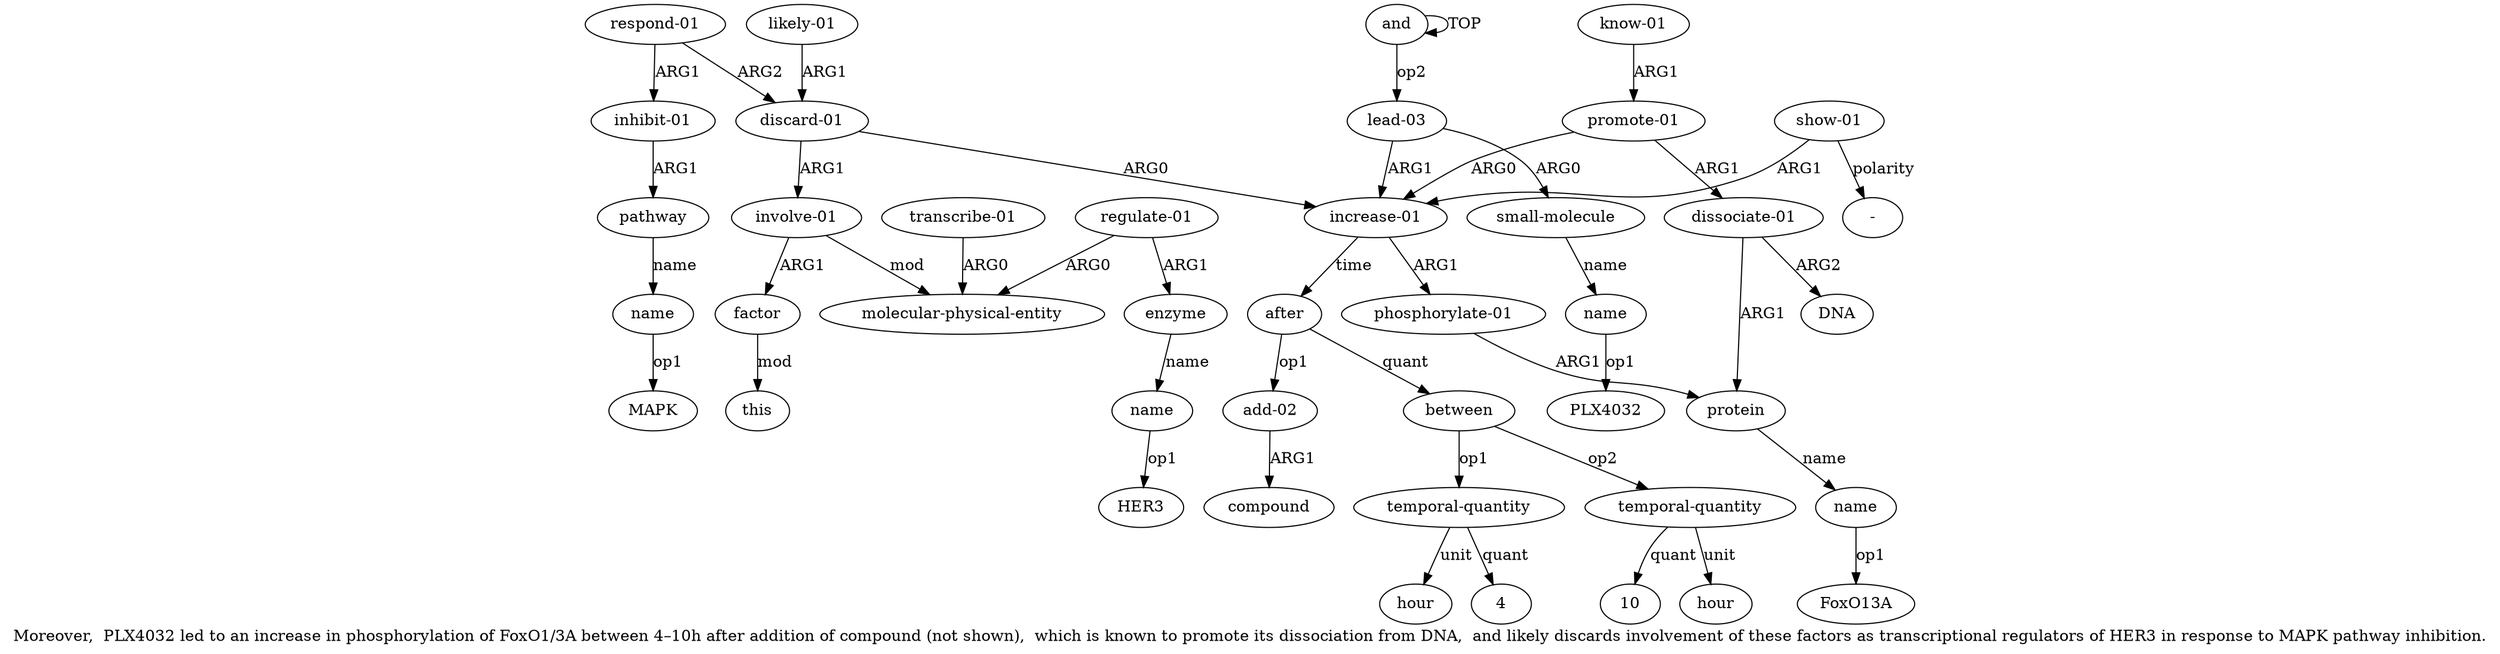 digraph  {
	graph [label="Moreover,  PLX4032 led to an increase in phosphorylation of FoxO1/3A between 4–10h after addition of compound (not shown),  which \
is known to promote its dissociation from DNA,  and likely discards involvement of these factors as transcriptional regulators of \
HER3 in response to MAPK pathway inhibition."];
	node [label="\N"];
	a20	 [color=black,
		gold_ind=20,
		gold_label="know-01",
		label="know-01",
		test_ind=20,
		test_label="know-01"];
	a17	 [color=black,
		gold_ind=17,
		gold_label="promote-01",
		label="promote-01",
		test_ind=17,
		test_label="promote-01"];
	a20 -> a17 [key=0,
	color=black,
	gold_label=ARG1,
	label=ARG1,
	test_label=ARG1];
a21 [color=black,
	gold_ind=21,
	gold_label="discard-01",
	label="discard-01",
	test_ind=21,
	test_label="discard-01"];
a22 [color=black,
	gold_ind=22,
	gold_label="involve-01",
	label="involve-01",
	test_ind=22,
	test_label="involve-01"];
a21 -> a22 [key=0,
color=black,
gold_label=ARG1,
label=ARG1,
test_label=ARG1];
a4 [color=black,
gold_ind=4,
gold_label="increase-01",
label="increase-01",
test_ind=4,
test_label="increase-01"];
a21 -> a4 [key=0,
color=black,
gold_label=ARG0,
label=ARG0,
test_label=ARG0];
a23 [color=black,
gold_ind=23,
gold_label=factor,
label=factor,
test_ind=23,
test_label=factor];
a22 -> a23 [key=0,
color=black,
gold_label=ARG1,
label=ARG1,
test_label=ARG1];
a25 [color=black,
gold_ind=25,
gold_label="molecular-physical-entity",
label="molecular-physical-entity",
test_ind=25,
test_label="molecular-physical-entity"];
a22 -> a25 [key=0,
color=black,
gold_label=mod,
label=mod,
test_label=mod];
a24 [color=black,
gold_ind=24,
gold_label=this,
label=this,
test_ind=24,
test_label=this];
a23 -> a24 [key=0,
color=black,
gold_label=mod,
label=mod,
test_label=mod];
a26 [color=black,
gold_ind=26,
gold_label="regulate-01",
label="regulate-01",
test_ind=26,
test_label="regulate-01"];
a26 -> a25 [key=0,
color=black,
gold_label=ARG0,
label=ARG0,
test_label=ARG0];
a27 [color=black,
gold_ind=27,
gold_label=enzyme,
label=enzyme,
test_ind=27,
test_label=enzyme];
a26 -> a27 [key=0,
color=black,
gold_label=ARG1,
label=ARG1,
test_label=ARG1];
a28 [color=black,
gold_ind=28,
gold_label=name,
label=name,
test_ind=28,
test_label=name];
a27 -> a28 [key=0,
color=black,
gold_label=name,
label=name,
test_label=name];
"a28 HER3" [color=black,
gold_ind=-1,
gold_label=HER3,
label=HER3,
test_ind=-1,
test_label=HER3];
a28 -> "a28 HER3" [key=0,
color=black,
gold_label=op1,
label=op1,
test_label=op1];
a29 [color=black,
gold_ind=29,
gold_label="transcribe-01",
label="transcribe-01",
test_ind=29,
test_label="transcribe-01"];
a29 -> a25 [key=0,
color=black,
gold_label=ARG0,
label=ARG0,
test_label=ARG0];
a31 [color=black,
gold_ind=31,
gold_label="respond-01",
label="respond-01",
test_ind=31,
test_label="respond-01"];
a31 -> a21 [key=0,
color=black,
gold_label=ARG2,
label=ARG2,
test_label=ARG2];
a32 [color=black,
gold_ind=32,
gold_label="inhibit-01",
label="inhibit-01",
test_ind=32,
test_label="inhibit-01"];
a31 -> a32 [key=0,
color=black,
gold_label=ARG1,
label=ARG1,
test_label=ARG1];
a30 [color=black,
gold_ind=30,
gold_label="likely-01",
label="likely-01",
test_ind=30,
test_label="likely-01"];
a30 -> a21 [key=0,
color=black,
gold_label=ARG1,
label=ARG1,
test_label=ARG1];
"a34 MAPK" [color=black,
gold_ind=-1,
gold_label=MAPK,
label=MAPK,
test_ind=-1,
test_label=MAPK];
a33 [color=black,
gold_ind=33,
gold_label=pathway,
label=pathway,
test_ind=33,
test_label=pathway];
a34 [color=black,
gold_ind=34,
gold_label=name,
label=name,
test_ind=34,
test_label=name];
a33 -> a34 [key=0,
color=black,
gold_label=name,
label=name,
test_label=name];
a34 -> "a34 MAPK" [key=0,
color=black,
gold_label=op1,
label=op1,
test_label=op1];
"a3 PLX4032" [color=black,
gold_ind=-1,
gold_label=PLX4032,
label=PLX4032,
test_ind=-1,
test_label=PLX4032];
a32 -> a33 [key=0,
color=black,
gold_label=ARG1,
label=ARG1,
test_label=ARG1];
"a12 4" [color=black,
gold_ind=-1,
gold_label=4,
label=4,
test_ind=-1,
test_label=4];
a15 [color=black,
gold_ind=15,
gold_label=hour,
label=hour,
test_ind=15,
test_label=hour];
a14 [color=black,
gold_ind=14,
gold_label="temporal-quantity",
label="temporal-quantity",
test_ind=14,
test_label="temporal-quantity"];
a14 -> a15 [key=0,
color=black,
gold_label=unit,
label=unit,
test_label=unit];
"a14 10" [color=black,
gold_ind=-1,
gold_label=10,
label=10,
test_ind=-1,
test_label=10];
a14 -> "a14 10" [key=0,
color=black,
gold_label=quant,
label=quant,
test_label=quant];
a18 [color=black,
gold_ind=18,
gold_label="dissociate-01",
label="dissociate-01",
test_ind=18,
test_label="dissociate-01"];
a17 -> a18 [key=0,
color=black,
gold_label=ARG1,
label=ARG1,
test_label=ARG1];
a17 -> a4 [key=0,
color=black,
gold_label=ARG0,
label=ARG0,
test_label=ARG0];
a16 [color=black,
gold_ind=16,
gold_label="show-01",
label="show-01",
test_ind=16,
test_label="show-01"];
a16 -> a4 [key=0,
color=black,
gold_label=ARG1,
label=ARG1,
test_label=ARG1];
"a16 -" [color=black,
gold_ind=-1,
gold_label="-",
label="-",
test_ind=-1,
test_label="-"];
a16 -> "a16 -" [key=0,
color=black,
gold_label=polarity,
label=polarity,
test_label=polarity];
a11 [color=black,
gold_ind=11,
gold_label=between,
label=between,
test_ind=11,
test_label=between];
a11 -> a14 [key=0,
color=black,
gold_label=op2,
label=op2,
test_label=op2];
a12 [color=black,
gold_ind=12,
gold_label="temporal-quantity",
label="temporal-quantity",
test_ind=12,
test_label="temporal-quantity"];
a11 -> a12 [key=0,
color=black,
gold_label=op1,
label=op1,
test_label=op1];
a10 [color=black,
gold_ind=10,
gold_label=compound,
label=compound,
test_ind=10,
test_label=compound];
a13 [color=black,
gold_ind=13,
gold_label=hour,
label=hour,
test_ind=13,
test_label=hour];
a12 -> "a12 4" [key=0,
color=black,
gold_label=quant,
label=quant,
test_label=quant];
a12 -> a13 [key=0,
color=black,
gold_label=unit,
label=unit,
test_label=unit];
a19 [color=black,
gold_ind=19,
gold_label=DNA,
label=DNA,
test_ind=19,
test_label=DNA];
a18 -> a19 [key=0,
color=black,
gold_label=ARG2,
label=ARG2,
test_label=ARG2];
a6 [color=black,
gold_ind=6,
gold_label=protein,
label=protein,
test_ind=6,
test_label=protein];
a18 -> a6 [key=0,
color=black,
gold_label=ARG1,
label=ARG1,
test_label=ARG1];
a1 [color=black,
gold_ind=1,
gold_label="lead-03",
label="lead-03",
test_ind=1,
test_label="lead-03"];
a2 [color=black,
gold_ind=2,
gold_label="small-molecule",
label="small-molecule",
test_ind=2,
test_label="small-molecule"];
a1 -> a2 [key=0,
color=black,
gold_label=ARG0,
label=ARG0,
test_label=ARG0];
a1 -> a4 [key=0,
color=black,
gold_label=ARG1,
label=ARG1,
test_label=ARG1];
a0 [color=black,
gold_ind=0,
gold_label=and,
label=and,
test_ind=0,
test_label=and];
a0 -> a1 [key=0,
color=black,
gold_label=op2,
label=op2,
test_label=op2];
a0 -> a0 [key=0,
color=black,
gold_label=TOP,
label=TOP,
test_label=TOP];
a3 [color=black,
gold_ind=3,
gold_label=name,
label=name,
test_ind=3,
test_label=name];
a3 -> "a3 PLX4032" [key=0,
color=black,
gold_label=op1,
label=op1,
test_label=op1];
a2 -> a3 [key=0,
color=black,
gold_label=name,
label=name,
test_label=name];
a5 [color=black,
gold_ind=5,
gold_label="phosphorylate-01",
label="phosphorylate-01",
test_ind=5,
test_label="phosphorylate-01"];
a5 -> a6 [key=0,
color=black,
gold_label=ARG1,
label=ARG1,
test_label=ARG1];
a4 -> a5 [key=0,
color=black,
gold_label=ARG1,
label=ARG1,
test_label=ARG1];
a8 [color=black,
gold_ind=8,
gold_label=after,
label=after,
test_ind=8,
test_label=after];
a4 -> a8 [key=0,
color=black,
gold_label=time,
label=time,
test_label=time];
a7 [color=black,
gold_ind=7,
gold_label=name,
label=name,
test_ind=7,
test_label=name];
"a7 FoxO13A" [color=black,
gold_ind=-1,
gold_label=FoxO13A,
label=FoxO13A,
test_ind=-1,
test_label=FoxO13A];
a7 -> "a7 FoxO13A" [key=0,
color=black,
gold_label=op1,
label=op1,
test_label=op1];
a6 -> a7 [key=0,
color=black,
gold_label=name,
label=name,
test_label=name];
a9 [color=black,
gold_ind=9,
gold_label="add-02",
label="add-02",
test_ind=9,
test_label="add-02"];
a9 -> a10 [key=0,
color=black,
gold_label=ARG1,
label=ARG1,
test_label=ARG1];
a8 -> a11 [key=0,
color=black,
gold_label=quant,
label=quant,
test_label=quant];
a8 -> a9 [key=0,
color=black,
gold_label=op1,
label=op1,
test_label=op1];
}
